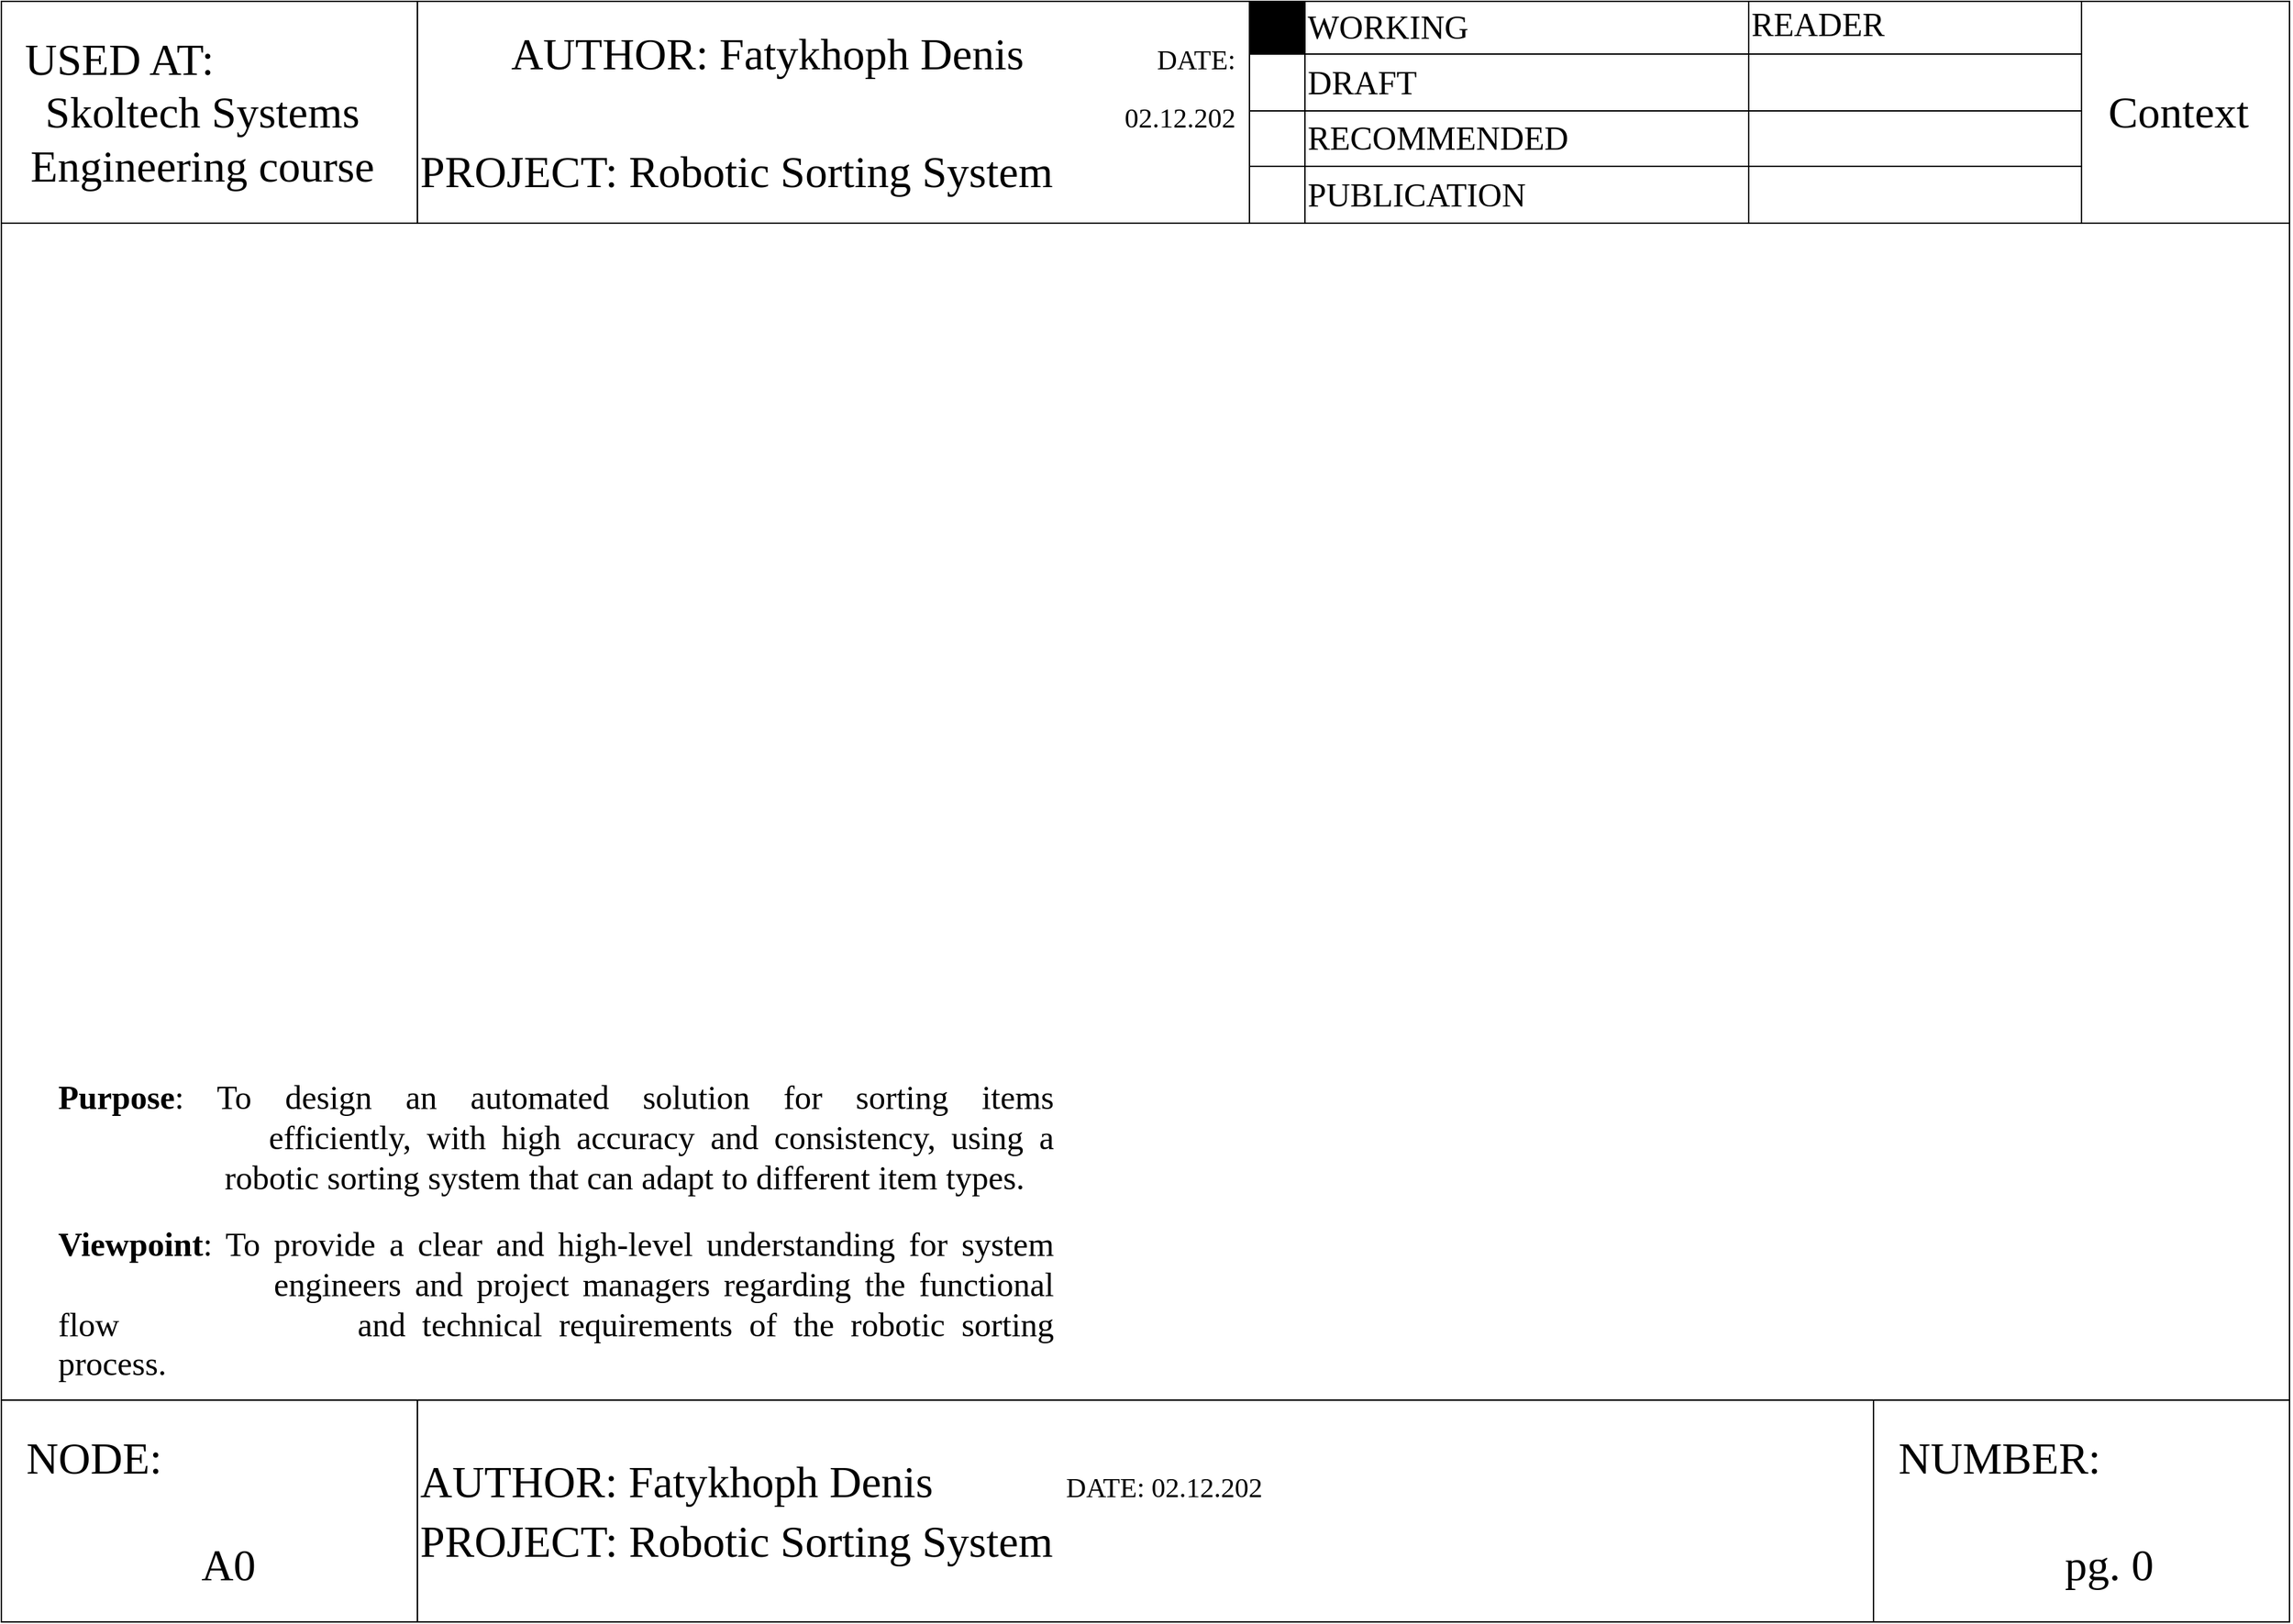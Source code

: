 <mxfile version="25.0.1">
  <diagram name="Страница — 1" id="l5UAVurz0LgURboe4OBJ">
    <mxGraphModel dx="2052" dy="1220" grid="1" gridSize="10" guides="1" tooltips="1" connect="1" arrows="1" fold="1" page="1" pageScale="1" pageWidth="1654" pageHeight="1169" math="0" shadow="0">
      <root>
        <mxCell id="0" />
        <mxCell id="1" parent="0" />
        <mxCell id="GalNy2QHqwmjgTH99Cij-1" value="&lt;div style=&quot;text-align: left; line-height: 120%;&quot;&gt;&amp;nbsp; USED AT:&lt;/div&gt;&lt;div style=&quot;line-height: 120%;&quot;&gt;Skoltech Systems Engineering course&lt;span style=&quot;display: inline;&quot;&gt;&lt;/span&gt;&lt;span style=&quot;display: inline;&quot;&gt;&lt;/span&gt;&lt;span style=&quot;display: inline;&quot;&gt;&lt;/span&gt;&lt;/div&gt;" style="rounded=0;whiteSpace=wrap;html=1;fontFamily=Crimson Text;fontSource=https%3A%2F%2Ffonts.googleapis.com%2Fcss%3Ffamily%3DCrimson%2BText;fontSize=32;spacingRight=10;" vertex="1" parent="1">
          <mxGeometry width="300" height="160" as="geometry" />
        </mxCell>
        <mxCell id="GalNy2QHqwmjgTH99Cij-2" value="&lt;div style=&quot;text-align: right; line-height: 120%;&quot;&gt;AUTHOR: Fatykhoph Denis &amp;nbsp; &amp;nbsp; &amp;nbsp; &amp;nbsp; &amp;nbsp; &amp;nbsp;&lt;font style=&quot;font-size: 20px;&quot;&gt;DATE: 02.12.202&lt;/font&gt;&lt;/div&gt;&lt;div style=&quot;line-height: 120%;&quot;&gt;PROJECT: Robotic Sorting System&lt;/div&gt;" style="rounded=0;whiteSpace=wrap;html=1;fontFamily=Crimson Text;fontSource=https%3A%2F%2Ffonts.googleapis.com%2Fcss%3Ffamily%3DCrimson%2BText;fontSize=32;spacingRight=10;align=left;" vertex="1" parent="1">
          <mxGeometry x="300" width="600" height="160" as="geometry" />
        </mxCell>
        <mxCell id="GalNy2QHqwmjgTH99Cij-4" value="&lt;div style=&quot;text-align: left; line-height: 120%;&quot;&gt;Context&lt;/div&gt;" style="rounded=0;whiteSpace=wrap;html=1;fontFamily=Crimson Text;fontSource=https%3A%2F%2Ffonts.googleapis.com%2Fcss%3Ffamily%3DCrimson%2BText;fontSize=32;spacingRight=10;" vertex="1" parent="1">
          <mxGeometry x="1500" width="150" height="160" as="geometry" />
        </mxCell>
        <mxCell id="GalNy2QHqwmjgTH99Cij-31" value="" style="shape=table;startSize=0;container=1;collapsible=0;childLayout=tableLayout;fontFamily=Crimson Text;fontSource=https%3A%2F%2Ffonts.googleapis.com%2Fcss%3Ffamily%3DCrimson%2BText;" vertex="1" parent="1">
          <mxGeometry x="900" width="600" height="160" as="geometry" />
        </mxCell>
        <mxCell id="GalNy2QHqwmjgTH99Cij-32" value="" style="shape=tableRow;horizontal=0;startSize=0;swimlaneHead=0;swimlaneBody=0;strokeColor=inherit;top=0;left=0;bottom=0;right=0;collapsible=0;dropTarget=0;fillColor=none;points=[[0,0.5],[1,0.5]];portConstraint=eastwest;" vertex="1" parent="GalNy2QHqwmjgTH99Cij-31">
          <mxGeometry width="600" height="38" as="geometry" />
        </mxCell>
        <mxCell id="GalNy2QHqwmjgTH99Cij-33" value="" style="shape=partialRectangle;html=1;whiteSpace=wrap;connectable=0;strokeColor=inherit;overflow=hidden;fillColor=#000000;top=0;left=0;bottom=0;right=0;pointerEvents=1;" vertex="1" parent="GalNy2QHqwmjgTH99Cij-32">
          <mxGeometry width="40" height="38" as="geometry">
            <mxRectangle width="40" height="38" as="alternateBounds" />
          </mxGeometry>
        </mxCell>
        <mxCell id="GalNy2QHqwmjgTH99Cij-34" value="&lt;font face=&quot;Crimson Text&quot;&gt;WORKING&lt;/font&gt;" style="shape=partialRectangle;html=1;whiteSpace=wrap;connectable=0;strokeColor=inherit;overflow=hidden;fillColor=none;top=0;left=0;bottom=0;right=0;pointerEvents=1;fontSize=24;align=left;spacingRight=4;" vertex="1" parent="GalNy2QHqwmjgTH99Cij-32">
          <mxGeometry x="40" width="320" height="38" as="geometry">
            <mxRectangle width="320" height="38" as="alternateBounds" />
          </mxGeometry>
        </mxCell>
        <mxCell id="GalNy2QHqwmjgTH99Cij-35" value="&lt;font style=&quot;font-size: 24px;&quot; face=&quot;Crimson Text&quot;&gt;READER &amp;nbsp; &amp;nbsp; &amp;nbsp; &amp;nbsp; &amp;nbsp; &amp;nbsp; &amp;nbsp; &amp;nbsp;DATE&lt;/font&gt;" style="shape=partialRectangle;html=1;whiteSpace=wrap;connectable=0;strokeColor=inherit;overflow=hidden;fillColor=none;top=0;left=0;bottom=0;right=0;pointerEvents=1;align=left;" vertex="1" parent="GalNy2QHqwmjgTH99Cij-32">
          <mxGeometry x="360" width="240" height="38" as="geometry">
            <mxRectangle width="240" height="38" as="alternateBounds" />
          </mxGeometry>
        </mxCell>
        <mxCell id="GalNy2QHqwmjgTH99Cij-36" value="" style="shape=tableRow;horizontal=0;startSize=0;swimlaneHead=0;swimlaneBody=0;strokeColor=inherit;top=0;left=0;bottom=0;right=0;collapsible=0;dropTarget=0;fillColor=none;points=[[0,0.5],[1,0.5]];portConstraint=eastwest;" vertex="1" parent="GalNy2QHqwmjgTH99Cij-31">
          <mxGeometry y="38" width="600" height="41" as="geometry" />
        </mxCell>
        <mxCell id="GalNy2QHqwmjgTH99Cij-37" value="" style="shape=partialRectangle;html=1;whiteSpace=wrap;connectable=0;strokeColor=inherit;overflow=hidden;fillColor=none;top=0;left=0;bottom=0;right=0;pointerEvents=1;" vertex="1" parent="GalNy2QHqwmjgTH99Cij-36">
          <mxGeometry width="40" height="41" as="geometry">
            <mxRectangle width="40" height="41" as="alternateBounds" />
          </mxGeometry>
        </mxCell>
        <mxCell id="GalNy2QHqwmjgTH99Cij-38" value="&lt;font face=&quot;Crimson Text&quot;&gt;DRAFT&lt;/font&gt;" style="shape=partialRectangle;html=1;whiteSpace=wrap;connectable=0;strokeColor=inherit;overflow=hidden;fillColor=none;top=0;left=0;bottom=0;right=0;pointerEvents=1;fontSize=24;align=left;spacingRight=4;" vertex="1" parent="GalNy2QHqwmjgTH99Cij-36">
          <mxGeometry x="40" width="320" height="41" as="geometry">
            <mxRectangle width="320" height="41" as="alternateBounds" />
          </mxGeometry>
        </mxCell>
        <mxCell id="GalNy2QHqwmjgTH99Cij-39" value="" style="shape=partialRectangle;html=1;whiteSpace=wrap;connectable=0;strokeColor=inherit;overflow=hidden;fillColor=none;top=0;left=0;bottom=0;right=0;pointerEvents=1;" vertex="1" parent="GalNy2QHqwmjgTH99Cij-36">
          <mxGeometry x="360" width="240" height="41" as="geometry">
            <mxRectangle width="240" height="41" as="alternateBounds" />
          </mxGeometry>
        </mxCell>
        <mxCell id="GalNy2QHqwmjgTH99Cij-40" value="" style="shape=tableRow;horizontal=0;startSize=0;swimlaneHead=0;swimlaneBody=0;strokeColor=inherit;top=0;left=0;bottom=0;right=0;collapsible=0;dropTarget=0;fillColor=none;points=[[0,0.5],[1,0.5]];portConstraint=eastwest;" vertex="1" parent="GalNy2QHqwmjgTH99Cij-31">
          <mxGeometry y="79" width="600" height="40" as="geometry" />
        </mxCell>
        <mxCell id="GalNy2QHqwmjgTH99Cij-41" value="" style="shape=partialRectangle;html=1;whiteSpace=wrap;connectable=0;strokeColor=inherit;overflow=hidden;fillColor=none;top=0;left=0;bottom=0;right=0;pointerEvents=1;" vertex="1" parent="GalNy2QHqwmjgTH99Cij-40">
          <mxGeometry width="40" height="40" as="geometry">
            <mxRectangle width="40" height="40" as="alternateBounds" />
          </mxGeometry>
        </mxCell>
        <mxCell id="GalNy2QHqwmjgTH99Cij-42" value="&lt;font face=&quot;Crimson Text&quot;&gt;RECOMMENDED&lt;/font&gt;" style="shape=partialRectangle;html=1;whiteSpace=wrap;connectable=0;strokeColor=inherit;overflow=hidden;fillColor=none;top=0;left=0;bottom=0;right=0;pointerEvents=1;fontSize=24;align=left;spacingRight=4;" vertex="1" parent="GalNy2QHqwmjgTH99Cij-40">
          <mxGeometry x="40" width="320" height="40" as="geometry">
            <mxRectangle width="320" height="40" as="alternateBounds" />
          </mxGeometry>
        </mxCell>
        <mxCell id="GalNy2QHqwmjgTH99Cij-43" value="" style="shape=partialRectangle;html=1;whiteSpace=wrap;connectable=0;strokeColor=inherit;overflow=hidden;fillColor=none;top=0;left=0;bottom=0;right=0;pointerEvents=1;" vertex="1" parent="GalNy2QHqwmjgTH99Cij-40">
          <mxGeometry x="360" width="240" height="40" as="geometry">
            <mxRectangle width="240" height="40" as="alternateBounds" />
          </mxGeometry>
        </mxCell>
        <mxCell id="GalNy2QHqwmjgTH99Cij-44" value="" style="shape=tableRow;horizontal=0;startSize=0;swimlaneHead=0;swimlaneBody=0;strokeColor=inherit;top=0;left=0;bottom=0;right=0;collapsible=0;dropTarget=0;fillColor=none;points=[[0,0.5],[1,0.5]];portConstraint=eastwest;" vertex="1" parent="GalNy2QHqwmjgTH99Cij-31">
          <mxGeometry y="119" width="600" height="41" as="geometry" />
        </mxCell>
        <mxCell id="GalNy2QHqwmjgTH99Cij-45" value="" style="shape=partialRectangle;html=1;whiteSpace=wrap;connectable=0;strokeColor=inherit;overflow=hidden;fillColor=none;top=0;left=0;bottom=0;right=0;pointerEvents=1;" vertex="1" parent="GalNy2QHqwmjgTH99Cij-44">
          <mxGeometry width="40" height="41" as="geometry">
            <mxRectangle width="40" height="41" as="alternateBounds" />
          </mxGeometry>
        </mxCell>
        <mxCell id="GalNy2QHqwmjgTH99Cij-46" value="&lt;font face=&quot;Crimson Text&quot;&gt;PUBLICATION&lt;/font&gt;" style="shape=partialRectangle;html=1;whiteSpace=wrap;connectable=0;strokeColor=inherit;overflow=hidden;fillColor=none;top=0;left=0;bottom=0;right=0;pointerEvents=1;fontSize=24;align=left;spacingRight=4;" vertex="1" parent="GalNy2QHqwmjgTH99Cij-44">
          <mxGeometry x="40" width="320" height="41" as="geometry">
            <mxRectangle width="320" height="41" as="alternateBounds" />
          </mxGeometry>
        </mxCell>
        <mxCell id="GalNy2QHqwmjgTH99Cij-47" value="" style="shape=partialRectangle;html=1;whiteSpace=wrap;connectable=0;strokeColor=inherit;overflow=hidden;fillColor=none;top=0;left=0;bottom=0;right=0;pointerEvents=1;" vertex="1" parent="GalNy2QHqwmjgTH99Cij-44">
          <mxGeometry x="360" width="240" height="41" as="geometry">
            <mxRectangle width="240" height="41" as="alternateBounds" />
          </mxGeometry>
        </mxCell>
        <mxCell id="GalNy2QHqwmjgTH99Cij-48" value="&lt;div style=&quot;line-height: 120%;&quot;&gt;&amp;nbsp; NODE:&lt;/div&gt;&lt;div style=&quot;line-height: 120%;&quot;&gt;&lt;br&gt;&lt;/div&gt;&lt;div style=&quot;line-height: 120%;&quot;&gt;&amp;nbsp; &amp;nbsp; &amp;nbsp; &amp;nbsp; &amp;nbsp; &amp;nbsp; &amp;nbsp; &amp;nbsp; &amp;nbsp; A0&lt;span style=&quot;display: inline;&quot;&gt;&lt;/span&gt;&lt;span style=&quot;display: inline;&quot;&gt;&lt;/span&gt;&lt;span style=&quot;display: inline;&quot;&gt;&lt;/span&gt;&lt;/div&gt;" style="rounded=0;whiteSpace=wrap;html=1;fontFamily=Crimson Text;fontSource=https%3A%2F%2Ffonts.googleapis.com%2Fcss%3Ffamily%3DCrimson%2BText;fontSize=32;spacingRight=10;align=left;" vertex="1" parent="1">
          <mxGeometry y="1009" width="300" height="160" as="geometry" />
        </mxCell>
        <mxCell id="GalNy2QHqwmjgTH99Cij-49" value="&lt;div style=&quot;line-height: 120%;&quot;&gt;&amp;nbsp; NUMBER:&lt;/div&gt;&amp;nbsp; &amp;nbsp; &amp;nbsp; &amp;nbsp; &amp;nbsp; &amp;nbsp;&amp;nbsp;&lt;div&gt;&amp;nbsp; &amp;nbsp; &amp;nbsp; &amp;nbsp; &amp;nbsp; &amp;nbsp; &amp;nbsp; &amp;nbsp; &amp;nbsp;pg. 0&lt;/div&gt;" style="rounded=0;whiteSpace=wrap;html=1;fontFamily=Crimson Text;fontSource=https%3A%2F%2Ffonts.googleapis.com%2Fcss%3Ffamily%3DCrimson%2BText;fontSize=32;spacingRight=10;align=left;" vertex="1" parent="1">
          <mxGeometry x="1350" y="1009" width="300" height="160" as="geometry" />
        </mxCell>
        <mxCell id="GalNy2QHqwmjgTH99Cij-50" value="&lt;div style=&quot;text-align: right; line-height: 120%;&quot;&gt;AUTHOR: Fatykhoph Denis &amp;nbsp; &amp;nbsp; &amp;nbsp; &amp;nbsp; &amp;nbsp; &amp;nbsp;&lt;font style=&quot;font-size: 20px;&quot;&gt;DATE: 02.12.202&lt;/font&gt;&lt;/div&gt;&lt;div style=&quot;line-height: 120%;&quot;&gt;PROJECT: Robotic Sorting System&lt;/div&gt;" style="rounded=0;whiteSpace=wrap;html=1;fontFamily=Crimson Text;fontSource=https%3A%2F%2Ffonts.googleapis.com%2Fcss%3Ffamily%3DCrimson%2BText;fontSize=32;spacingRight=10;align=left;" vertex="1" parent="1">
          <mxGeometry x="300" y="1009" width="1050" height="160" as="geometry" />
        </mxCell>
        <mxCell id="GalNy2QHqwmjgTH99Cij-51" value="" style="endArrow=none;html=1;rounded=0;entryX=0;entryY=1;entryDx=0;entryDy=0;exitX=0;exitY=0;exitDx=0;exitDy=0;" edge="1" parent="1" source="GalNy2QHqwmjgTH99Cij-48" target="GalNy2QHqwmjgTH99Cij-1">
          <mxGeometry width="50" height="50" relative="1" as="geometry">
            <mxPoint x="970" y="670" as="sourcePoint" />
            <mxPoint x="1020" y="620" as="targetPoint" />
          </mxGeometry>
        </mxCell>
        <mxCell id="GalNy2QHqwmjgTH99Cij-52" value="" style="endArrow=none;html=1;rounded=0;entryX=1;entryY=1;entryDx=0;entryDy=0;exitX=1;exitY=0;exitDx=0;exitDy=0;" edge="1" parent="1" source="GalNy2QHqwmjgTH99Cij-49" target="GalNy2QHqwmjgTH99Cij-4">
          <mxGeometry width="50" height="50" relative="1" as="geometry">
            <mxPoint x="1570" y="490" as="sourcePoint" />
            <mxPoint x="1620" y="440" as="targetPoint" />
          </mxGeometry>
        </mxCell>
        <mxCell id="GalNy2QHqwmjgTH99Cij-53" value="&lt;div style=&quot;text-align: justify;&quot;&gt;&lt;font&gt;&lt;strong style=&quot;text-align: start;&quot;&gt;Purpose&lt;/strong&gt;&lt;span style=&quot;text-align: start;&quot;&gt;: To design an automated solution for sorting items &lt;span style=&quot;white-space: pre;&quot;&gt;&#x9;&lt;/span&gt;&lt;span style=&quot;white-space: pre;&quot;&gt;&#x9;    &lt;/span&gt;efficiently, with high accuracy and consistency, using a &lt;span style=&quot;white-space: pre;&quot;&gt;&#x9;&lt;/span&gt;&lt;span style=&quot;white-space: pre;&quot;&gt;&#x9;    &lt;/span&gt;robotic sorting system that can adapt to different item types.&lt;/span&gt;&lt;/font&gt;&lt;/div&gt;" style="text;html=1;align=center;verticalAlign=middle;whiteSpace=wrap;rounded=0;fontFamily=Crimson Text;fontSource=https%3A%2F%2Ffonts.googleapis.com%2Fcss%3Ffamily%3DCrimson%2BText;fontSize=24;" vertex="1" parent="1">
          <mxGeometry x="40" y="760" width="720" height="120" as="geometry" />
        </mxCell>
        <mxCell id="GalNy2QHqwmjgTH99Cij-54" value="&lt;div style=&quot;text-align: justify;&quot;&gt;&lt;strong style=&quot;text-align: start;&quot;&gt;Viewpoint&lt;/strong&gt;&lt;span style=&quot;text-align: start;&quot;&gt;: To provide a clear and high-level understanding for system &lt;span style=&quot;white-space: pre;&quot;&gt;&#x9;&lt;/span&gt;&lt;span style=&quot;white-space: pre;&quot;&gt;&#x9;&lt;/span&gt;&lt;span style=&quot;white-space: pre;&quot;&gt;&#x9;&lt;/span&gt;engineers and project managers regarding the functional flow &lt;span style=&quot;white-space: pre;&quot;&gt;&#x9;&lt;/span&gt;&lt;span style=&quot;white-space: pre;&quot;&gt;&#x9;&lt;/span&gt;&lt;span style=&quot;white-space: pre;&quot;&gt;&#x9;&lt;/span&gt;and technical requirements of the robotic sorting process.&lt;/span&gt;&lt;/div&gt;" style="text;html=1;align=center;verticalAlign=middle;whiteSpace=wrap;rounded=0;fontFamily=Crimson Text;fontSource=https%3A%2F%2Ffonts.googleapis.com%2Fcss%3Ffamily%3DCrimson%2BText;fontSize=24;" vertex="1" parent="1">
          <mxGeometry x="40" y="880" width="720" height="120" as="geometry" />
        </mxCell>
      </root>
    </mxGraphModel>
  </diagram>
</mxfile>
